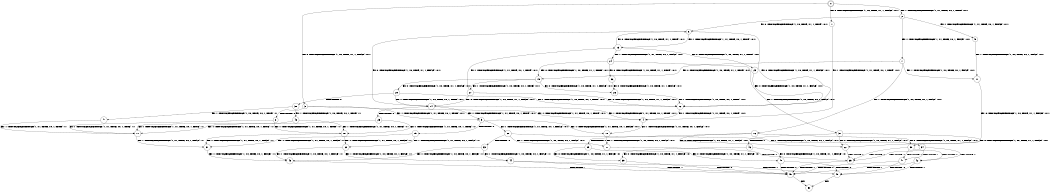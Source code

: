 digraph BCG {
size = "7, 10.5";
center = TRUE;
node [shape = circle];
0 [peripheries = 2];
0 -> 1 [label = "EX !0 !ATOMIC_EXCH_BRANCH (1, +0, TRUE, +1, 1, FALSE) !:0:1:"];
0 -> 2 [label = "EX !1 !ATOMIC_EXCH_BRANCH (1, +1, TRUE, +0, 1, TRUE) !:0:1:"];
0 -> 3 [label = "EX !0 !ATOMIC_EXCH_BRANCH (1, +0, TRUE, +1, 1, FALSE) !:0:1:"];
1 -> 4 [label = "EX !1 !ATOMIC_EXCH_BRANCH (1, +1, TRUE, +0, 1, TRUE) !:0:1:"];
2 -> 5 [label = "EX !1 !ATOMIC_EXCH_BRANCH (1, +1, TRUE, +0, 1, FALSE) !:0:1:"];
2 -> 6 [label = "EX !0 !ATOMIC_EXCH_BRANCH (1, +0, TRUE, +1, 1, TRUE) !:0:1:"];
2 -> 7 [label = "EX !1 !ATOMIC_EXCH_BRANCH (1, +1, TRUE, +0, 1, FALSE) !:0:1:"];
3 -> 4 [label = "EX !1 !ATOMIC_EXCH_BRANCH (1, +1, TRUE, +0, 1, TRUE) !:0:1:"];
3 -> 8 [label = "TERMINATE !0"];
3 -> 9 [label = "EX !1 !ATOMIC_EXCH_BRANCH (1, +1, TRUE, +0, 1, TRUE) !:0:1:"];
4 -> 10 [label = "EX !1 !ATOMIC_EXCH_BRANCH (1, +1, TRUE, +0, 1, FALSE) !:0:1:"];
5 -> 11 [label = "EX !1 !ATOMIC_EXCH_BRANCH (1, +0, TRUE, +0, 1, FALSE) !:0:1:"];
6 -> 12 [label = "EX !0 !ATOMIC_EXCH_BRANCH (1, +0, TRUE, +1, 1, FALSE) !:0:1:"];
6 -> 13 [label = "EX !1 !ATOMIC_EXCH_BRANCH (1, +1, TRUE, +0, 1, TRUE) !:0:1:"];
6 -> 14 [label = "EX !0 !ATOMIC_EXCH_BRANCH (1, +0, TRUE, +1, 1, FALSE) !:0:1:"];
7 -> 11 [label = "EX !1 !ATOMIC_EXCH_BRANCH (1, +0, TRUE, +0, 1, FALSE) !:0:1:"];
7 -> 15 [label = "EX !0 !ATOMIC_EXCH_BRANCH (1, +0, TRUE, +1, 1, TRUE) !:0:1:"];
7 -> 16 [label = "EX !1 !ATOMIC_EXCH_BRANCH (1, +0, TRUE, +0, 1, FALSE) !:0:1:"];
8 -> 17 [label = "EX !1 !ATOMIC_EXCH_BRANCH (1, +1, TRUE, +0, 1, TRUE) !:1:"];
8 -> 18 [label = "EX !1 !ATOMIC_EXCH_BRANCH (1, +1, TRUE, +0, 1, TRUE) !:1:"];
9 -> 10 [label = "EX !1 !ATOMIC_EXCH_BRANCH (1, +1, TRUE, +0, 1, FALSE) !:0:1:"];
9 -> 19 [label = "TERMINATE !0"];
9 -> 20 [label = "EX !1 !ATOMIC_EXCH_BRANCH (1, +1, TRUE, +0, 1, FALSE) !:0:1:"];
10 -> 21 [label = "EX !1 !ATOMIC_EXCH_BRANCH (1, +0, TRUE, +0, 1, FALSE) !:0:1:"];
11 -> 22 [label = "EX !0 !ATOMIC_EXCH_BRANCH (1, +0, TRUE, +1, 1, FALSE) !:0:1:"];
12 -> 4 [label = "EX !1 !ATOMIC_EXCH_BRANCH (1, +1, TRUE, +0, 1, TRUE) !:0:1:"];
13 -> 23 [label = "EX !0 !ATOMIC_EXCH_BRANCH (1, +0, TRUE, +1, 1, TRUE) !:0:1:"];
13 -> 24 [label = "EX !1 !ATOMIC_EXCH_BRANCH (1, +1, TRUE, +0, 1, FALSE) !:0:1:"];
13 -> 6 [label = "EX !0 !ATOMIC_EXCH_BRANCH (1, +0, TRUE, +1, 1, TRUE) !:0:1:"];
14 -> 4 [label = "EX !1 !ATOMIC_EXCH_BRANCH (1, +1, TRUE, +0, 1, TRUE) !:0:1:"];
14 -> 25 [label = "TERMINATE !0"];
14 -> 9 [label = "EX !1 !ATOMIC_EXCH_BRANCH (1, +1, TRUE, +0, 1, TRUE) !:0:1:"];
15 -> 26 [label = "EX !0 !ATOMIC_EXCH_BRANCH (1, +0, TRUE, +1, 1, FALSE) !:0:1:"];
15 -> 27 [label = "EX !1 !ATOMIC_EXCH_BRANCH (1, +0, TRUE, +0, 1, TRUE) !:0:1:"];
15 -> 28 [label = "EX !0 !ATOMIC_EXCH_BRANCH (1, +0, TRUE, +1, 1, FALSE) !:0:1:"];
16 -> 22 [label = "EX !0 !ATOMIC_EXCH_BRANCH (1, +0, TRUE, +1, 1, FALSE) !:0:1:"];
16 -> 29 [label = "TERMINATE !1"];
16 -> 30 [label = "EX !0 !ATOMIC_EXCH_BRANCH (1, +0, TRUE, +1, 1, FALSE) !:0:1:"];
17 -> 31 [label = "EX !1 !ATOMIC_EXCH_BRANCH (1, +1, TRUE, +0, 1, FALSE) !:1:"];
18 -> 31 [label = "EX !1 !ATOMIC_EXCH_BRANCH (1, +1, TRUE, +0, 1, FALSE) !:1:"];
18 -> 32 [label = "EX !1 !ATOMIC_EXCH_BRANCH (1, +1, TRUE, +0, 1, FALSE) !:1:"];
19 -> 31 [label = "EX !1 !ATOMIC_EXCH_BRANCH (1, +1, TRUE, +0, 1, FALSE) !:1:"];
19 -> 32 [label = "EX !1 !ATOMIC_EXCH_BRANCH (1, +1, TRUE, +0, 1, FALSE) !:1:"];
20 -> 21 [label = "EX !1 !ATOMIC_EXCH_BRANCH (1, +0, TRUE, +0, 1, FALSE) !:0:1:"];
20 -> 33 [label = "TERMINATE !0"];
20 -> 34 [label = "EX !1 !ATOMIC_EXCH_BRANCH (1, +0, TRUE, +0, 1, FALSE) !:0:1:"];
21 -> 35 [label = "TERMINATE !0"];
22 -> 35 [label = "TERMINATE !0"];
23 -> 12 [label = "EX !0 !ATOMIC_EXCH_BRANCH (1, +0, TRUE, +1, 1, FALSE) !:0:1:"];
24 -> 36 [label = "EX !0 !ATOMIC_EXCH_BRANCH (1, +0, TRUE, +1, 1, TRUE) !:0:1:"];
24 -> 37 [label = "EX !1 !ATOMIC_EXCH_BRANCH (1, +0, TRUE, +0, 1, FALSE) !:0:1:"];
24 -> 15 [label = "EX !0 !ATOMIC_EXCH_BRANCH (1, +0, TRUE, +1, 1, TRUE) !:0:1:"];
25 -> 17 [label = "EX !1 !ATOMIC_EXCH_BRANCH (1, +1, TRUE, +0, 1, TRUE) !:1:"];
25 -> 18 [label = "EX !1 !ATOMIC_EXCH_BRANCH (1, +1, TRUE, +0, 1, TRUE) !:1:"];
26 -> 12 [label = "EX !1 !ATOMIC_EXCH_BRANCH (1, +0, TRUE, +0, 1, TRUE) !:0:1:"];
27 -> 12 [label = "EX !0 !ATOMIC_EXCH_BRANCH (1, +0, TRUE, +1, 1, FALSE) !:0:1:"];
27 -> 13 [label = "EX !1 !ATOMIC_EXCH_BRANCH (1, +1, TRUE, +0, 1, TRUE) !:0:1:"];
27 -> 14 [label = "EX !0 !ATOMIC_EXCH_BRANCH (1, +0, TRUE, +1, 1, FALSE) !:0:1:"];
28 -> 12 [label = "EX !1 !ATOMIC_EXCH_BRANCH (1, +0, TRUE, +0, 1, TRUE) !:0:1:"];
28 -> 38 [label = "TERMINATE !0"];
28 -> 14 [label = "EX !1 !ATOMIC_EXCH_BRANCH (1, +0, TRUE, +0, 1, TRUE) !:0:1:"];
29 -> 39 [label = "EX !0 !ATOMIC_EXCH_BRANCH (1, +0, TRUE, +1, 1, FALSE) !:0:"];
29 -> 40 [label = "EX !0 !ATOMIC_EXCH_BRANCH (1, +0, TRUE, +1, 1, FALSE) !:0:"];
30 -> 35 [label = "TERMINATE !0"];
30 -> 41 [label = "TERMINATE !1"];
30 -> 42 [label = "TERMINATE !0"];
31 -> 43 [label = "EX !1 !ATOMIC_EXCH_BRANCH (1, +0, TRUE, +0, 1, FALSE) !:1:"];
32 -> 43 [label = "EX !1 !ATOMIC_EXCH_BRANCH (1, +0, TRUE, +0, 1, FALSE) !:1:"];
32 -> 44 [label = "EX !1 !ATOMIC_EXCH_BRANCH (1, +0, TRUE, +0, 1, FALSE) !:1:"];
33 -> 43 [label = "EX !1 !ATOMIC_EXCH_BRANCH (1, +0, TRUE, +0, 1, FALSE) !:1:"];
33 -> 44 [label = "EX !1 !ATOMIC_EXCH_BRANCH (1, +0, TRUE, +0, 1, FALSE) !:1:"];
34 -> 35 [label = "TERMINATE !0"];
34 -> 41 [label = "TERMINATE !1"];
34 -> 42 [label = "TERMINATE !0"];
35 -> 45 [label = "TERMINATE !1"];
36 -> 26 [label = "EX !0 !ATOMIC_EXCH_BRANCH (1, +0, TRUE, +1, 1, FALSE) !:0:1:"];
37 -> 22 [label = "EX !0 !ATOMIC_EXCH_BRANCH (1, +0, TRUE, +1, 1, FALSE) !:0:1:"];
37 -> 46 [label = "TERMINATE !1"];
37 -> 30 [label = "EX !0 !ATOMIC_EXCH_BRANCH (1, +0, TRUE, +1, 1, FALSE) !:0:1:"];
38 -> 47 [label = "EX !1 !ATOMIC_EXCH_BRANCH (1, +0, TRUE, +0, 1, TRUE) !:1:"];
38 -> 48 [label = "EX !1 !ATOMIC_EXCH_BRANCH (1, +0, TRUE, +0, 1, TRUE) !:1:"];
39 -> 45 [label = "TERMINATE !0"];
40 -> 45 [label = "TERMINATE !0"];
40 -> 49 [label = "TERMINATE !0"];
41 -> 45 [label = "TERMINATE !0"];
41 -> 49 [label = "TERMINATE !0"];
42 -> 45 [label = "TERMINATE !1"];
42 -> 49 [label = "TERMINATE !1"];
43 -> 45 [label = "TERMINATE !1"];
44 -> 45 [label = "TERMINATE !1"];
44 -> 49 [label = "TERMINATE !1"];
45 -> 50 [label = "exit"];
46 -> 39 [label = "EX !0 !ATOMIC_EXCH_BRANCH (1, +0, TRUE, +1, 1, FALSE) !:0:"];
46 -> 40 [label = "EX !0 !ATOMIC_EXCH_BRANCH (1, +0, TRUE, +1, 1, FALSE) !:0:"];
47 -> 17 [label = "EX !1 !ATOMIC_EXCH_BRANCH (1, +1, TRUE, +0, 1, TRUE) !:1:"];
48 -> 17 [label = "EX !1 !ATOMIC_EXCH_BRANCH (1, +1, TRUE, +0, 1, TRUE) !:1:"];
48 -> 18 [label = "EX !1 !ATOMIC_EXCH_BRANCH (1, +1, TRUE, +0, 1, TRUE) !:1:"];
49 -> 50 [label = "exit"];
}

